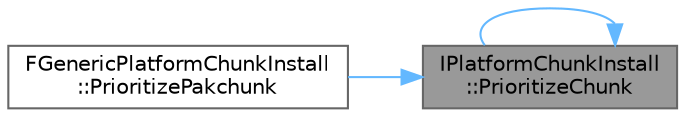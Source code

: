 digraph "IPlatformChunkInstall::PrioritizeChunk"
{
 // INTERACTIVE_SVG=YES
 // LATEX_PDF_SIZE
  bgcolor="transparent";
  edge [fontname=Helvetica,fontsize=10,labelfontname=Helvetica,labelfontsize=10];
  node [fontname=Helvetica,fontsize=10,shape=box,height=0.2,width=0.4];
  rankdir="RL";
  Node1 [id="Node000001",label="IPlatformChunkInstall\l::PrioritizeChunk",height=0.2,width=0.4,color="gray40", fillcolor="grey60", style="filled", fontcolor="black",tooltip="Hint to the installer that we would like to prioritize a specific chunk."];
  Node1 -> Node1 [id="edge1_Node000001_Node000001",dir="back",color="steelblue1",style="solid",tooltip=" "];
  Node1 -> Node2 [id="edge2_Node000001_Node000002",dir="back",color="steelblue1",style="solid",tooltip=" "];
  Node2 [id="Node000002",label="FGenericPlatformChunkInstall\l::PrioritizePakchunk",height=0.2,width=0.4,color="grey40", fillcolor="white", style="filled",URL="$df/d1a/classFGenericPlatformChunkInstall.html#a72195b84353a910670d5f1088b2da3dd",tooltip="Hint to the installer that we would like to prioritize a specific chunk."];
}

